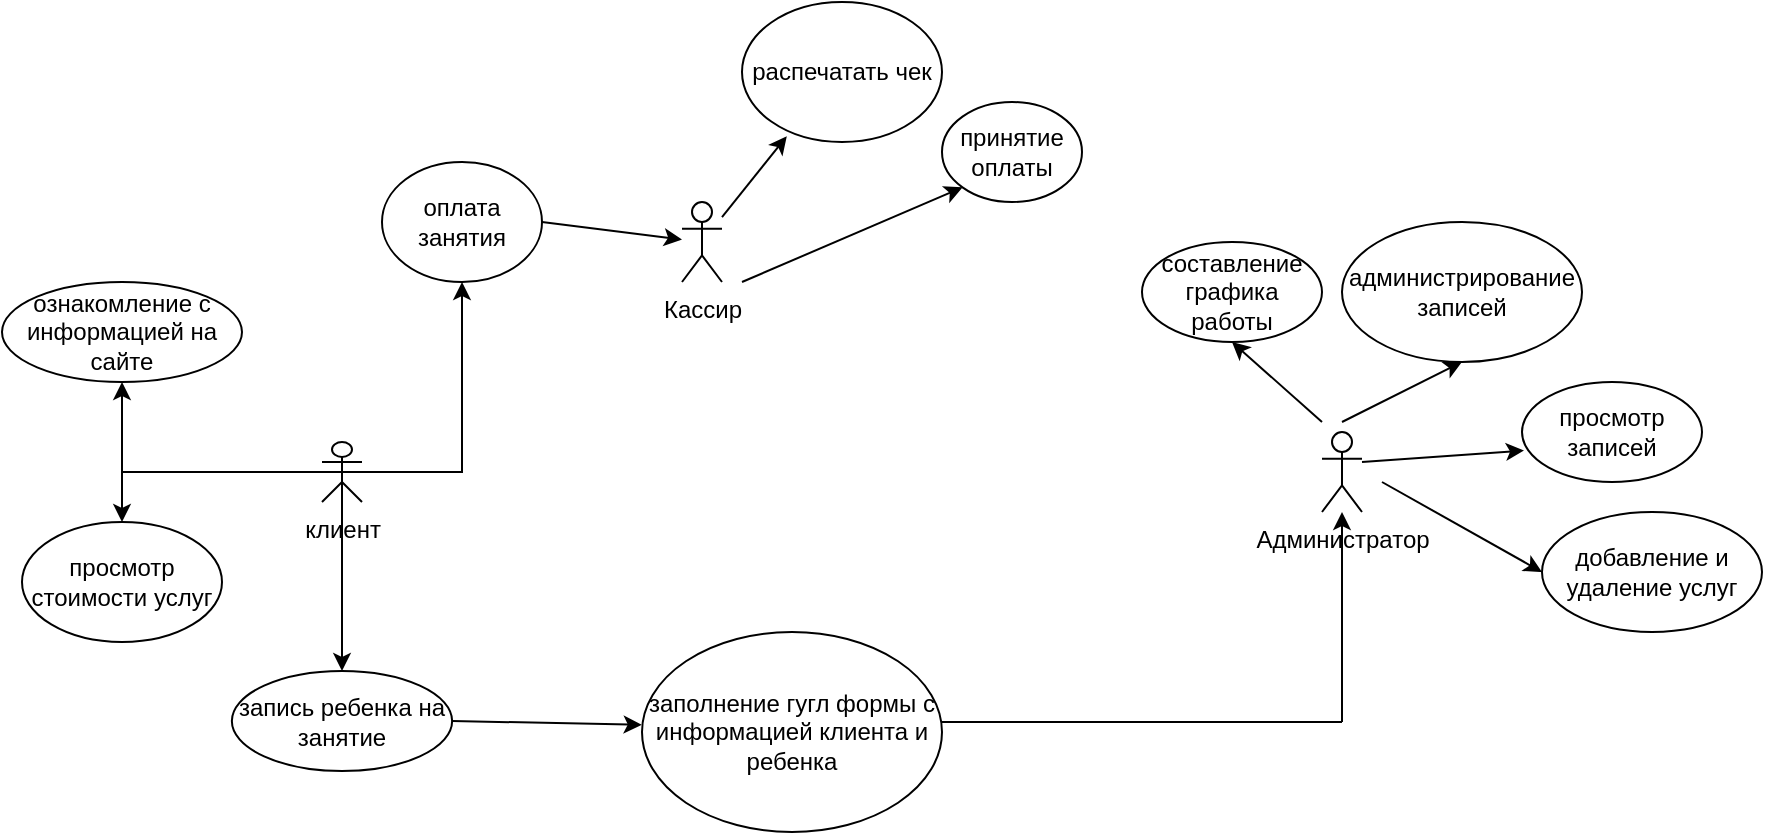 <mxfile version="20.3.6" type="device"><diagram id="0W-9TgM5yakMXYOxVMYk" name="Страница 1"><mxGraphModel dx="1808" dy="548" grid="1" gridSize="10" guides="1" tooltips="1" connect="1" arrows="1" fold="1" page="1" pageScale="1" pageWidth="827" pageHeight="1169" math="0" shadow="0"><root><mxCell id="0"/><mxCell id="1" parent="0"/><mxCell id="eniCk5uZJpeDRR0UKb2--8" style="edgeStyle=orthogonalEdgeStyle;rounded=0;orthogonalLoop=1;jettySize=auto;html=1;exitX=0.5;exitY=0.5;exitDx=0;exitDy=0;exitPerimeter=0;" edge="1" parent="1" source="eniCk5uZJpeDRR0UKb2--1" target="eniCk5uZJpeDRR0UKb2--9"><mxGeometry relative="1" as="geometry"><mxPoint x="50" y="400" as="targetPoint"/></mxGeometry></mxCell><mxCell id="eniCk5uZJpeDRR0UKb2--10" style="edgeStyle=orthogonalEdgeStyle;rounded=0;orthogonalLoop=1;jettySize=auto;html=1;exitX=0.5;exitY=0.5;exitDx=0;exitDy=0;exitPerimeter=0;" edge="1" parent="1" source="eniCk5uZJpeDRR0UKb2--1" target="eniCk5uZJpeDRR0UKb2--11"><mxGeometry relative="1" as="geometry"><mxPoint x="60" y="480" as="targetPoint"/></mxGeometry></mxCell><mxCell id="eniCk5uZJpeDRR0UKb2--13" style="edgeStyle=orthogonalEdgeStyle;rounded=0;orthogonalLoop=1;jettySize=auto;html=1;exitX=0.5;exitY=0.5;exitDx=0;exitDy=0;exitPerimeter=0;" edge="1" parent="1" source="eniCk5uZJpeDRR0UKb2--1" target="eniCk5uZJpeDRR0UKb2--14"><mxGeometry relative="1" as="geometry"><mxPoint x="160.143" y="540" as="targetPoint"/></mxGeometry></mxCell><mxCell id="eniCk5uZJpeDRR0UKb2--19" style="edgeStyle=orthogonalEdgeStyle;rounded=0;orthogonalLoop=1;jettySize=auto;html=1;entryX=0.5;entryY=1;entryDx=0;entryDy=0;exitX=0.5;exitY=0.5;exitDx=0;exitDy=0;exitPerimeter=0;" edge="1" parent="1" source="eniCk5uZJpeDRR0UKb2--1" target="eniCk5uZJpeDRR0UKb2--18"><mxGeometry relative="1" as="geometry"/></mxCell><mxCell id="eniCk5uZJpeDRR0UKb2--1" value="клиент" style="shape=umlActor;verticalLabelPosition=bottom;verticalAlign=top;html=1;outlineConnect=0;" vertex="1" parent="1"><mxGeometry x="150" y="420" width="20" height="30" as="geometry"/></mxCell><mxCell id="eniCk5uZJpeDRR0UKb2--9" value="ознакомление с информацией на сайте" style="ellipse;whiteSpace=wrap;html=1;" vertex="1" parent="1"><mxGeometry x="-10" y="340" width="120" height="50" as="geometry"/></mxCell><mxCell id="eniCk5uZJpeDRR0UKb2--11" value="просмотр стоимости услуг" style="ellipse;whiteSpace=wrap;html=1;" vertex="1" parent="1"><mxGeometry y="460" width="100" height="60" as="geometry"/></mxCell><mxCell id="eniCk5uZJpeDRR0UKb2--12" value="Администратор&lt;br&gt;" style="shape=umlActor;verticalLabelPosition=bottom;verticalAlign=top;html=1;outlineConnect=0;" vertex="1" parent="1"><mxGeometry x="650" y="415" width="20" height="40" as="geometry"/></mxCell><mxCell id="eniCk5uZJpeDRR0UKb2--14" value="запись ребенка на занятие" style="ellipse;whiteSpace=wrap;html=1;" vertex="1" parent="1"><mxGeometry x="104.93" y="534.5" width="110.14" height="50" as="geometry"/></mxCell><mxCell id="eniCk5uZJpeDRR0UKb2--15" value="" style="endArrow=classic;html=1;rounded=0;" edge="1" parent="1" target="eniCk5uZJpeDRR0UKb2--12"><mxGeometry width="50" height="50" relative="1" as="geometry"><mxPoint x="660" y="560" as="sourcePoint"/><mxPoint x="630" y="500" as="targetPoint"/></mxGeometry></mxCell><mxCell id="eniCk5uZJpeDRR0UKb2--16" value="" style="endArrow=none;html=1;rounded=0;" edge="1" parent="1"><mxGeometry width="50" height="50" relative="1" as="geometry"><mxPoint x="660" y="560" as="sourcePoint"/><mxPoint x="460" y="560" as="targetPoint"/></mxGeometry></mxCell><mxCell id="eniCk5uZJpeDRR0UKb2--17" value="Кассир" style="shape=umlActor;verticalLabelPosition=bottom;verticalAlign=top;html=1;outlineConnect=0;" vertex="1" parent="1"><mxGeometry x="330" y="300" width="20" height="40" as="geometry"/></mxCell><mxCell id="eniCk5uZJpeDRR0UKb2--18" value="оплата занятия" style="ellipse;whiteSpace=wrap;html=1;" vertex="1" parent="1"><mxGeometry x="180" y="280" width="80" height="60" as="geometry"/></mxCell><mxCell id="eniCk5uZJpeDRR0UKb2--20" value="" style="endArrow=classic;html=1;rounded=0;exitX=1;exitY=0.5;exitDx=0;exitDy=0;" edge="1" parent="1" source="eniCk5uZJpeDRR0UKb2--18" target="eniCk5uZJpeDRR0UKb2--17"><mxGeometry width="50" height="50" relative="1" as="geometry"><mxPoint x="310" y="470" as="sourcePoint"/><mxPoint x="360" y="420" as="targetPoint"/></mxGeometry></mxCell><mxCell id="eniCk5uZJpeDRR0UKb2--21" value="распечатать чек" style="ellipse;whiteSpace=wrap;html=1;" vertex="1" parent="1"><mxGeometry x="360" y="200" width="100" height="70" as="geometry"/></mxCell><mxCell id="eniCk5uZJpeDRR0UKb2--22" value="принятие оплаты" style="ellipse;whiteSpace=wrap;html=1;" vertex="1" parent="1"><mxGeometry x="460" y="250" width="70" height="50" as="geometry"/></mxCell><mxCell id="eniCk5uZJpeDRR0UKb2--23" value="" style="endArrow=classic;html=1;rounded=0;entryX=0.224;entryY=0.959;entryDx=0;entryDy=0;entryPerimeter=0;" edge="1" parent="1" source="eniCk5uZJpeDRR0UKb2--17" target="eniCk5uZJpeDRR0UKb2--21"><mxGeometry width="50" height="50" relative="1" as="geometry"><mxPoint x="310" y="460" as="sourcePoint"/><mxPoint x="360" y="410" as="targetPoint"/></mxGeometry></mxCell><mxCell id="eniCk5uZJpeDRR0UKb2--24" value="" style="endArrow=classic;html=1;rounded=0;entryX=0;entryY=1;entryDx=0;entryDy=0;" edge="1" parent="1" target="eniCk5uZJpeDRR0UKb2--22"><mxGeometry width="50" height="50" relative="1" as="geometry"><mxPoint x="360" y="340" as="sourcePoint"/><mxPoint x="360" y="410" as="targetPoint"/></mxGeometry></mxCell><mxCell id="eniCk5uZJpeDRR0UKb2--25" value="составление графика работы" style="ellipse;whiteSpace=wrap;html=1;" vertex="1" parent="1"><mxGeometry x="560" y="320" width="90" height="50" as="geometry"/></mxCell><mxCell id="eniCk5uZJpeDRR0UKb2--26" value="администрирование записей" style="ellipse;whiteSpace=wrap;html=1;" vertex="1" parent="1"><mxGeometry x="660" y="310" width="120" height="70" as="geometry"/></mxCell><mxCell id="eniCk5uZJpeDRR0UKb2--27" value="просмотр записей" style="ellipse;whiteSpace=wrap;html=1;" vertex="1" parent="1"><mxGeometry x="750" y="390" width="90" height="50" as="geometry"/></mxCell><mxCell id="eniCk5uZJpeDRR0UKb2--28" value="добавление и удаление услуг" style="ellipse;whiteSpace=wrap;html=1;" vertex="1" parent="1"><mxGeometry x="760" y="455" width="110" height="60" as="geometry"/></mxCell><mxCell id="eniCk5uZJpeDRR0UKb2--29" value="заполнение гугл формы с информацией клиента и ребенка" style="ellipse;whiteSpace=wrap;html=1;" vertex="1" parent="1"><mxGeometry x="310" y="515" width="150" height="100" as="geometry"/></mxCell><mxCell id="eniCk5uZJpeDRR0UKb2--31" value="" style="endArrow=classic;html=1;rounded=0;exitX=1;exitY=0.5;exitDx=0;exitDy=0;entryX=-0.001;entryY=0.464;entryDx=0;entryDy=0;entryPerimeter=0;" edge="1" parent="1" source="eniCk5uZJpeDRR0UKb2--14" target="eniCk5uZJpeDRR0UKb2--29"><mxGeometry width="50" height="50" relative="1" as="geometry"><mxPoint x="360" y="450" as="sourcePoint"/><mxPoint x="410" y="400" as="targetPoint"/></mxGeometry></mxCell><mxCell id="eniCk5uZJpeDRR0UKb2--32" value="" style="endArrow=classic;html=1;rounded=0;entryX=0.5;entryY=1;entryDx=0;entryDy=0;" edge="1" parent="1" target="eniCk5uZJpeDRR0UKb2--25"><mxGeometry width="50" height="50" relative="1" as="geometry"><mxPoint x="650" y="410" as="sourcePoint"/><mxPoint x="550" y="400" as="targetPoint"/></mxGeometry></mxCell><mxCell id="eniCk5uZJpeDRR0UKb2--33" value="" style="endArrow=classic;html=1;rounded=0;entryX=0.5;entryY=1;entryDx=0;entryDy=0;" edge="1" parent="1" target="eniCk5uZJpeDRR0UKb2--26"><mxGeometry width="50" height="50" relative="1" as="geometry"><mxPoint x="660" y="410" as="sourcePoint"/><mxPoint x="550" y="400" as="targetPoint"/></mxGeometry></mxCell><mxCell id="eniCk5uZJpeDRR0UKb2--34" value="" style="endArrow=classic;html=1;rounded=0;entryX=0.011;entryY=0.686;entryDx=0;entryDy=0;entryPerimeter=0;" edge="1" parent="1" target="eniCk5uZJpeDRR0UKb2--27"><mxGeometry width="50" height="50" relative="1" as="geometry"><mxPoint x="670" y="430" as="sourcePoint"/><mxPoint x="550" y="400" as="targetPoint"/></mxGeometry></mxCell><mxCell id="eniCk5uZJpeDRR0UKb2--35" value="" style="endArrow=classic;html=1;rounded=0;entryX=0;entryY=0.5;entryDx=0;entryDy=0;" edge="1" parent="1" target="eniCk5uZJpeDRR0UKb2--28"><mxGeometry width="50" height="50" relative="1" as="geometry"><mxPoint x="680" y="440" as="sourcePoint"/><mxPoint x="550" y="400" as="targetPoint"/></mxGeometry></mxCell></root></mxGraphModel></diagram></mxfile>